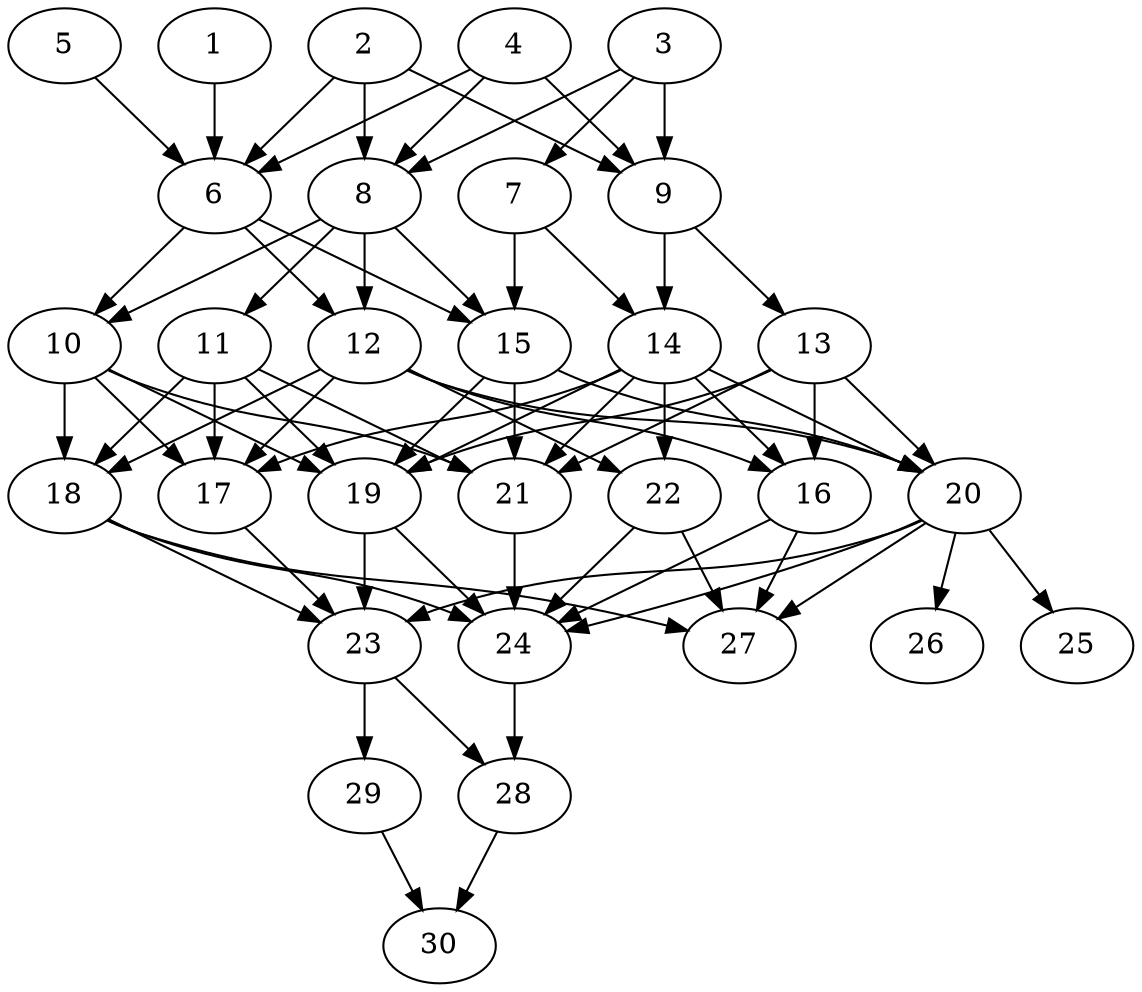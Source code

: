 // DAG automatically generated by daggen at Tue Aug  6 16:27:24 2019
// ./daggen --dot -n 30 --ccr 0.3 --fat 0.5 --regular 0.5 --density 0.8 --mindata 5242880 --maxdata 52428800 
digraph G {
  1 [size="76745387", alpha="0.15", expect_size="23023616"] 
  1 -> 6 [size ="23023616"]
  2 [size="69420373", alpha="0.05", expect_size="20826112"] 
  2 -> 6 [size ="20826112"]
  2 -> 8 [size ="20826112"]
  2 -> 9 [size ="20826112"]
  3 [size="167802880", alpha="0.16", expect_size="50340864"] 
  3 -> 7 [size ="50340864"]
  3 -> 8 [size ="50340864"]
  3 -> 9 [size ="50340864"]
  4 [size="20053333", alpha="0.15", expect_size="6016000"] 
  4 -> 6 [size ="6016000"]
  4 -> 8 [size ="6016000"]
  4 -> 9 [size ="6016000"]
  5 [size="137925973", alpha="0.18", expect_size="41377792"] 
  5 -> 6 [size ="41377792"]
  6 [size="144008533", alpha="0.09", expect_size="43202560"] 
  6 -> 10 [size ="43202560"]
  6 -> 12 [size ="43202560"]
  6 -> 15 [size ="43202560"]
  7 [size="105243307", alpha="0.12", expect_size="31572992"] 
  7 -> 14 [size ="31572992"]
  7 -> 15 [size ="31572992"]
  8 [size="123180373", alpha="0.13", expect_size="36954112"] 
  8 -> 10 [size ="36954112"]
  8 -> 11 [size ="36954112"]
  8 -> 12 [size ="36954112"]
  8 -> 15 [size ="36954112"]
  9 [size="65208320", alpha="0.07", expect_size="19562496"] 
  9 -> 13 [size ="19562496"]
  9 -> 14 [size ="19562496"]
  10 [size="62289920", alpha="0.09", expect_size="18686976"] 
  10 -> 17 [size ="18686976"]
  10 -> 18 [size ="18686976"]
  10 -> 19 [size ="18686976"]
  10 -> 21 [size ="18686976"]
  11 [size="53319680", alpha="0.16", expect_size="15995904"] 
  11 -> 17 [size ="15995904"]
  11 -> 18 [size ="15995904"]
  11 -> 19 [size ="15995904"]
  11 -> 21 [size ="15995904"]
  12 [size="173632853", alpha="0.06", expect_size="52089856"] 
  12 -> 16 [size ="52089856"]
  12 -> 17 [size ="52089856"]
  12 -> 18 [size ="52089856"]
  12 -> 20 [size ="52089856"]
  12 -> 22 [size ="52089856"]
  13 [size="53835093", alpha="0.08", expect_size="16150528"] 
  13 -> 16 [size ="16150528"]
  13 -> 19 [size ="16150528"]
  13 -> 20 [size ="16150528"]
  13 -> 21 [size ="16150528"]
  14 [size="18875733", alpha="0.06", expect_size="5662720"] 
  14 -> 16 [size ="5662720"]
  14 -> 17 [size ="5662720"]
  14 -> 19 [size ="5662720"]
  14 -> 20 [size ="5662720"]
  14 -> 21 [size ="5662720"]
  14 -> 22 [size ="5662720"]
  15 [size="133423787", alpha="0.19", expect_size="40027136"] 
  15 -> 19 [size ="40027136"]
  15 -> 20 [size ="40027136"]
  15 -> 21 [size ="40027136"]
  16 [size="117336747", alpha="0.07", expect_size="35201024"] 
  16 -> 24 [size ="35201024"]
  16 -> 27 [size ="35201024"]
  17 [size="29364907", alpha="0.16", expect_size="8809472"] 
  17 -> 23 [size ="8809472"]
  18 [size="123852800", alpha="0.01", expect_size="37155840"] 
  18 -> 23 [size ="37155840"]
  18 -> 24 [size ="37155840"]
  18 -> 27 [size ="37155840"]
  19 [size="66740907", alpha="0.13", expect_size="20022272"] 
  19 -> 23 [size ="20022272"]
  19 -> 24 [size ="20022272"]
  20 [size="121146027", alpha="0.17", expect_size="36343808"] 
  20 -> 23 [size ="36343808"]
  20 -> 24 [size ="36343808"]
  20 -> 25 [size ="36343808"]
  20 -> 26 [size ="36343808"]
  20 -> 27 [size ="36343808"]
  21 [size="31484587", alpha="0.08", expect_size="9445376"] 
  21 -> 24 [size ="9445376"]
  22 [size="159218347", alpha="0.05", expect_size="47765504"] 
  22 -> 24 [size ="47765504"]
  22 -> 27 [size ="47765504"]
  23 [size="47066453", alpha="0.02", expect_size="14119936"] 
  23 -> 28 [size ="14119936"]
  23 -> 29 [size ="14119936"]
  24 [size="107673600", alpha="0.19", expect_size="32302080"] 
  24 -> 28 [size ="32302080"]
  25 [size="153920853", alpha="0.11", expect_size="46176256"] 
  26 [size="143438507", alpha="0.19", expect_size="43031552"] 
  27 [size="40147627", alpha="0.19", expect_size="12044288"] 
  28 [size="164795733", alpha="0.12", expect_size="49438720"] 
  28 -> 30 [size ="49438720"]
  29 [size="169089707", alpha="0.11", expect_size="50726912"] 
  29 -> 30 [size ="50726912"]
  30 [size="116992000", alpha="0.15", expect_size="35097600"] 
}
